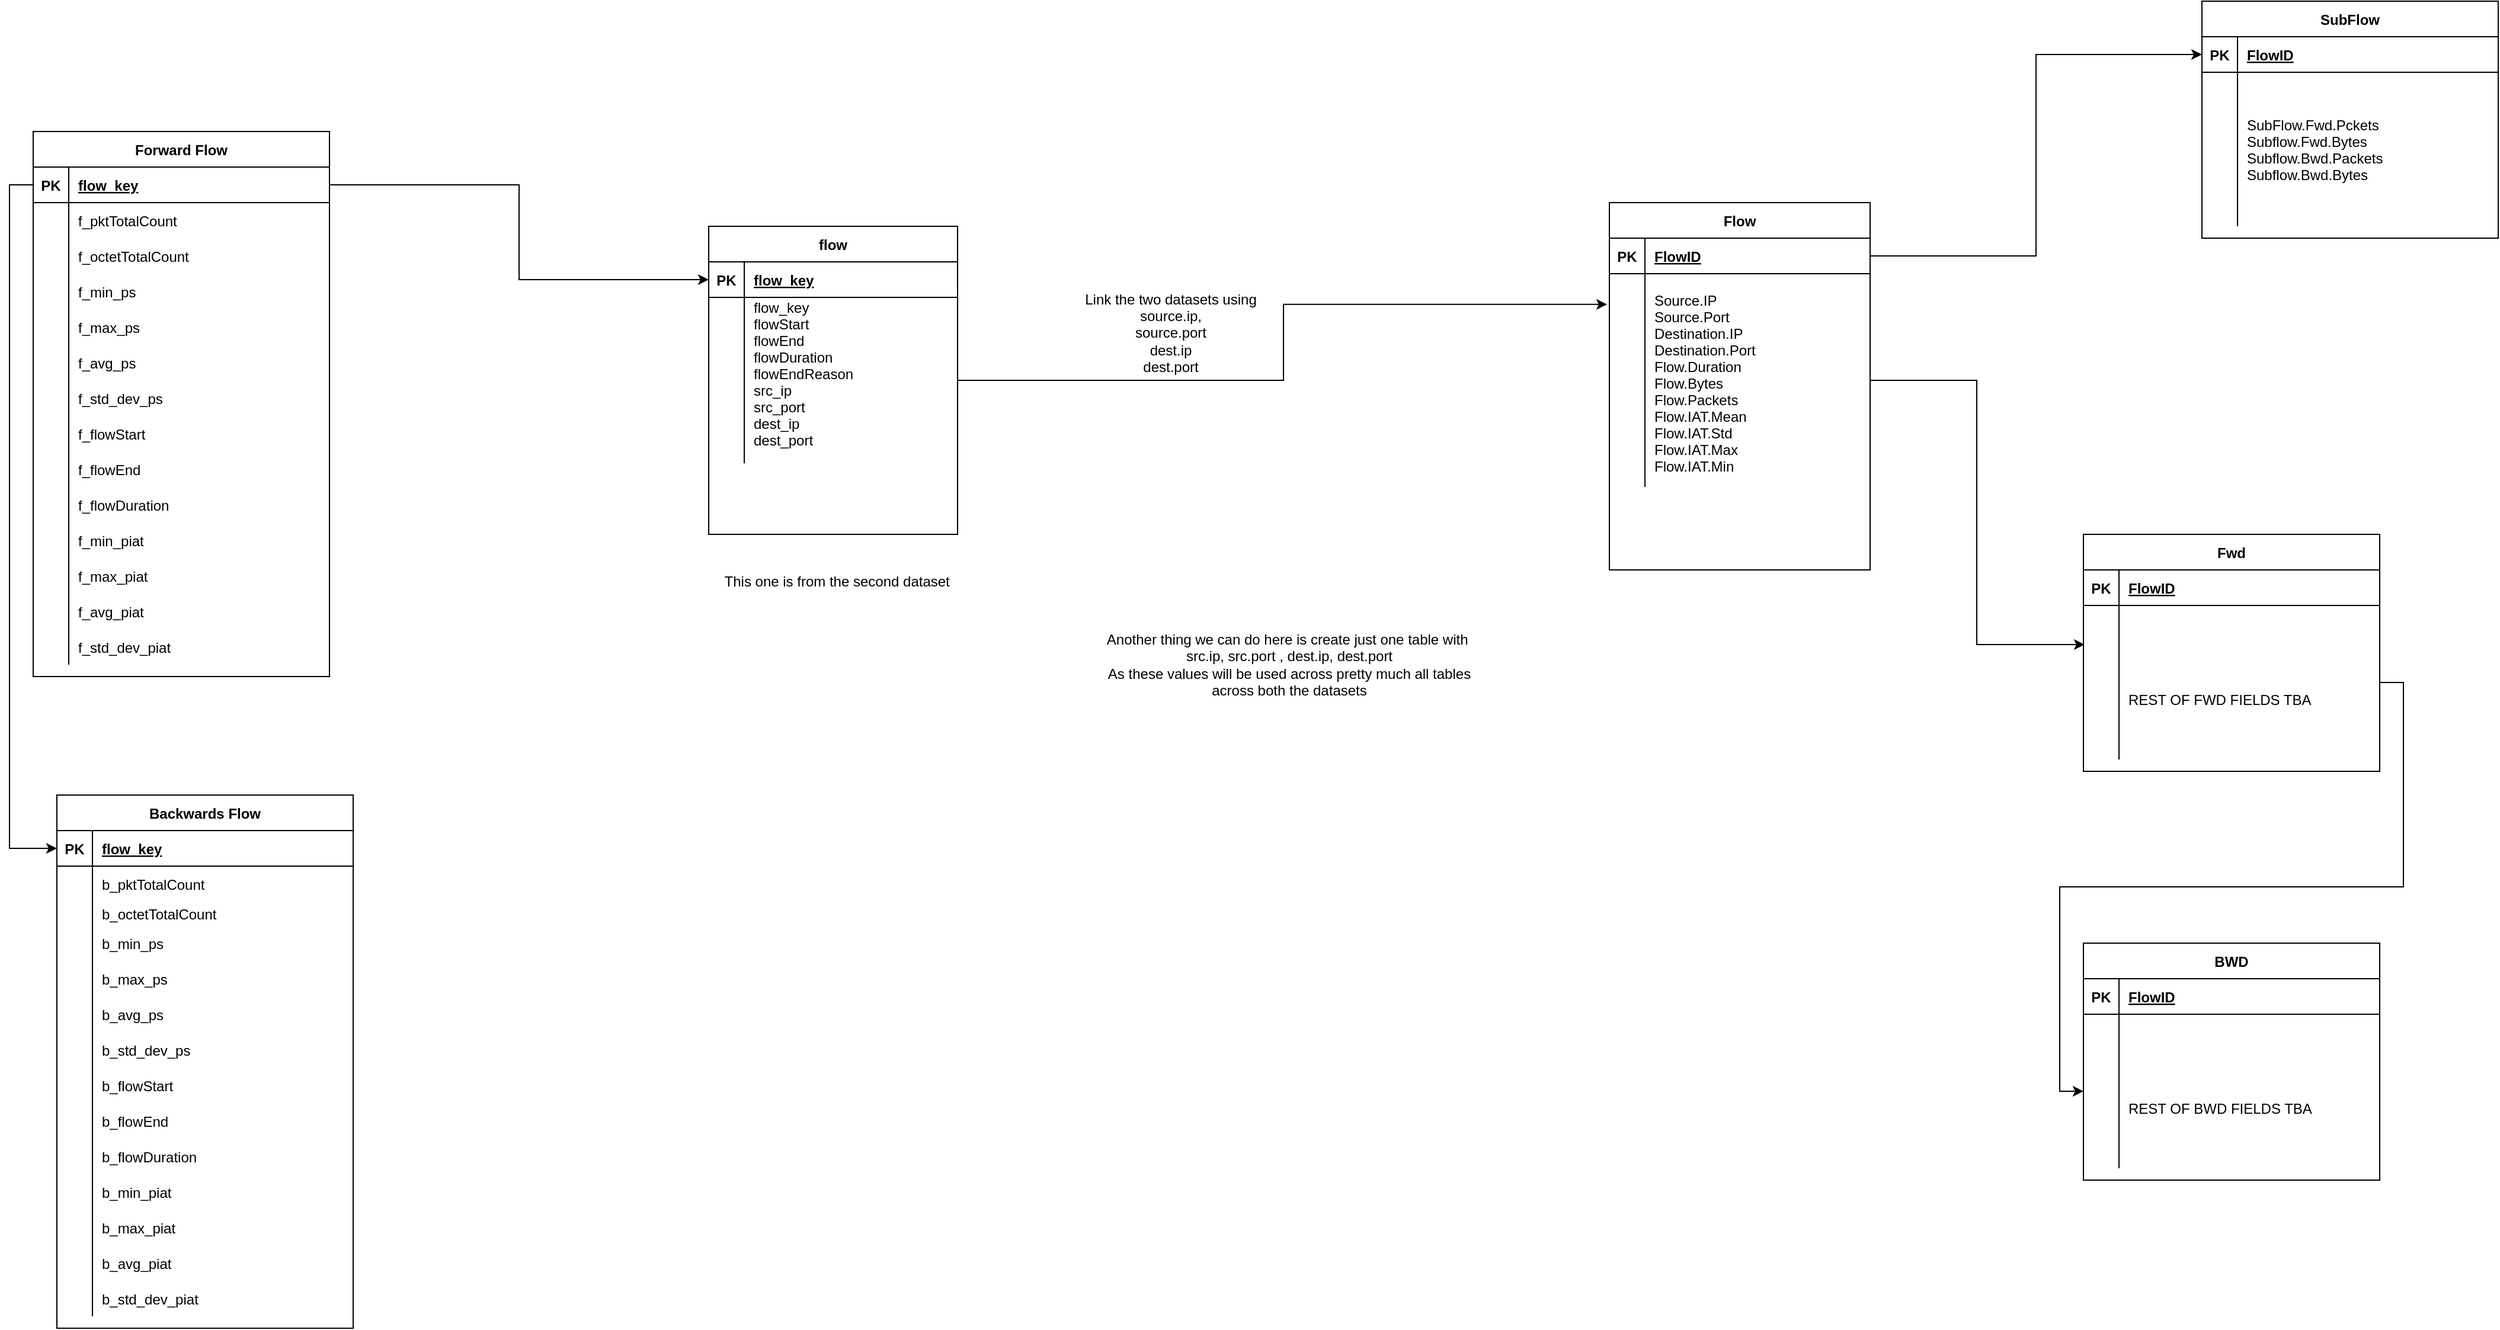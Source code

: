 <mxfile version="14.4.3" type="device"><diagram id="R2lEEEUBdFMjLlhIrx00" name="Page-1"><mxGraphModel dx="1426" dy="814" grid="1" gridSize="10" guides="1" tooltips="1" connect="1" arrows="1" fold="1" page="1" pageScale="1" pageWidth="4000" pageHeight="4000" math="0" shadow="0" extFonts="Permanent Marker^https://fonts.googleapis.com/css?family=Permanent+Marker"><root><mxCell id="0"/><mxCell id="1" parent="0"/><mxCell id="C-vyLk0tnHw3VtMMgP7b-23" value="Flow" style="shape=table;startSize=30;container=1;collapsible=1;childLayout=tableLayout;fixedRows=1;rowLines=0;fontStyle=1;align=center;resizeLast=1;" parent="1" vertex="1"><mxGeometry x="1690" y="1240" width="220" height="310" as="geometry"/></mxCell><mxCell id="C-vyLk0tnHw3VtMMgP7b-24" value="" style="shape=partialRectangle;collapsible=0;dropTarget=0;pointerEvents=0;fillColor=none;points=[[0,0.5],[1,0.5]];portConstraint=eastwest;top=0;left=0;right=0;bottom=1;" parent="C-vyLk0tnHw3VtMMgP7b-23" vertex="1"><mxGeometry y="30" width="220" height="30" as="geometry"/></mxCell><mxCell id="C-vyLk0tnHw3VtMMgP7b-25" value="PK" style="shape=partialRectangle;overflow=hidden;connectable=0;fillColor=none;top=0;left=0;bottom=0;right=0;fontStyle=1;" parent="C-vyLk0tnHw3VtMMgP7b-24" vertex="1"><mxGeometry width="30" height="30" as="geometry"/></mxCell><mxCell id="C-vyLk0tnHw3VtMMgP7b-26" value="FlowID" style="shape=partialRectangle;overflow=hidden;connectable=0;fillColor=none;top=0;left=0;bottom=0;right=0;align=left;spacingLeft=6;fontStyle=5;" parent="C-vyLk0tnHw3VtMMgP7b-24" vertex="1"><mxGeometry x="30" width="190" height="30" as="geometry"/></mxCell><mxCell id="C-vyLk0tnHw3VtMMgP7b-27" value="" style="shape=partialRectangle;collapsible=0;dropTarget=0;pointerEvents=0;fillColor=none;points=[[0,0.5],[1,0.5]];portConstraint=eastwest;top=0;left=0;right=0;bottom=0;" parent="C-vyLk0tnHw3VtMMgP7b-23" vertex="1"><mxGeometry y="60" width="220" height="180" as="geometry"/></mxCell><mxCell id="C-vyLk0tnHw3VtMMgP7b-28" value="" style="shape=partialRectangle;overflow=hidden;connectable=0;fillColor=none;top=0;left=0;bottom=0;right=0;" parent="C-vyLk0tnHw3VtMMgP7b-27" vertex="1"><mxGeometry width="30" height="180" as="geometry"/></mxCell><mxCell id="C-vyLk0tnHw3VtMMgP7b-29" value="&#10;Source.IP&#10;Source.Port&#10;Destination.IP&#10;Destination.Port&#10;Flow.Duration&#10;Flow.Bytes&#10;Flow.Packets&#10;Flow.IAT.Mean&#10;Flow.IAT.Std&#10;Flow.IAT.Max&#10;Flow.IAT.Min&#10;" style="shape=partialRectangle;overflow=hidden;connectable=0;fillColor=none;top=0;left=0;bottom=0;right=0;align=left;spacingLeft=6;" parent="C-vyLk0tnHw3VtMMgP7b-27" vertex="1"><mxGeometry x="30" width="190" height="180" as="geometry"/></mxCell><mxCell id="gjGM0tk5gOqs17T4WNx2-1" value="SubFlow" style="shape=table;startSize=30;container=1;collapsible=1;childLayout=tableLayout;fixedRows=1;rowLines=0;fontStyle=1;align=center;resizeLast=1;" vertex="1" parent="1"><mxGeometry x="2190" y="1070" width="250" height="200" as="geometry"/></mxCell><mxCell id="gjGM0tk5gOqs17T4WNx2-2" value="" style="shape=partialRectangle;collapsible=0;dropTarget=0;pointerEvents=0;fillColor=none;points=[[0,0.5],[1,0.5]];portConstraint=eastwest;top=0;left=0;right=0;bottom=1;" vertex="1" parent="gjGM0tk5gOqs17T4WNx2-1"><mxGeometry y="30" width="250" height="30" as="geometry"/></mxCell><mxCell id="gjGM0tk5gOqs17T4WNx2-3" value="PK" style="shape=partialRectangle;overflow=hidden;connectable=0;fillColor=none;top=0;left=0;bottom=0;right=0;fontStyle=1;" vertex="1" parent="gjGM0tk5gOqs17T4WNx2-2"><mxGeometry width="30" height="30" as="geometry"/></mxCell><mxCell id="gjGM0tk5gOqs17T4WNx2-4" value="FlowID" style="shape=partialRectangle;overflow=hidden;connectable=0;fillColor=none;top=0;left=0;bottom=0;right=0;align=left;spacingLeft=6;fontStyle=5;" vertex="1" parent="gjGM0tk5gOqs17T4WNx2-2"><mxGeometry x="30" width="220" height="30" as="geometry"/></mxCell><mxCell id="gjGM0tk5gOqs17T4WNx2-5" value="" style="shape=partialRectangle;collapsible=0;dropTarget=0;pointerEvents=0;fillColor=none;points=[[0,0.5],[1,0.5]];portConstraint=eastwest;top=0;left=0;right=0;bottom=0;" vertex="1" parent="gjGM0tk5gOqs17T4WNx2-1"><mxGeometry y="60" width="250" height="130" as="geometry"/></mxCell><mxCell id="gjGM0tk5gOqs17T4WNx2-6" value="" style="shape=partialRectangle;overflow=hidden;connectable=0;fillColor=none;top=0;left=0;bottom=0;right=0;" vertex="1" parent="gjGM0tk5gOqs17T4WNx2-5"><mxGeometry width="30" height="130" as="geometry"/></mxCell><mxCell id="gjGM0tk5gOqs17T4WNx2-7" value="SubFlow.Fwd.Pckets&#10;Subflow.Fwd.Bytes&#10;Subflow.Bwd.Packets&#10;Subflow.Bwd.Bytes" style="shape=partialRectangle;overflow=hidden;connectable=0;fillColor=none;top=0;left=0;bottom=0;right=0;align=left;spacingLeft=6;" vertex="1" parent="gjGM0tk5gOqs17T4WNx2-5"><mxGeometry x="30" width="220" height="130" as="geometry"/></mxCell><mxCell id="gjGM0tk5gOqs17T4WNx2-8" style="edgeStyle=orthogonalEdgeStyle;rounded=0;orthogonalLoop=1;jettySize=auto;html=1;entryX=0;entryY=0.5;entryDx=0;entryDy=0;" edge="1" parent="1" source="C-vyLk0tnHw3VtMMgP7b-24" target="gjGM0tk5gOqs17T4WNx2-2"><mxGeometry relative="1" as="geometry"/></mxCell><mxCell id="gjGM0tk5gOqs17T4WNx2-9" value="Fwd" style="shape=table;startSize=30;container=1;collapsible=1;childLayout=tableLayout;fixedRows=1;rowLines=0;fontStyle=1;align=center;resizeLast=1;" vertex="1" parent="1"><mxGeometry x="2090" y="1520" width="250" height="200" as="geometry"/></mxCell><mxCell id="gjGM0tk5gOqs17T4WNx2-10" value="" style="shape=partialRectangle;collapsible=0;dropTarget=0;pointerEvents=0;fillColor=none;points=[[0,0.5],[1,0.5]];portConstraint=eastwest;top=0;left=0;right=0;bottom=1;" vertex="1" parent="gjGM0tk5gOqs17T4WNx2-9"><mxGeometry y="30" width="250" height="30" as="geometry"/></mxCell><mxCell id="gjGM0tk5gOqs17T4WNx2-11" value="PK" style="shape=partialRectangle;overflow=hidden;connectable=0;fillColor=none;top=0;left=0;bottom=0;right=0;fontStyle=1;" vertex="1" parent="gjGM0tk5gOqs17T4WNx2-10"><mxGeometry width="30" height="30" as="geometry"/></mxCell><mxCell id="gjGM0tk5gOqs17T4WNx2-12" value="FlowID" style="shape=partialRectangle;overflow=hidden;connectable=0;fillColor=none;top=0;left=0;bottom=0;right=0;align=left;spacingLeft=6;fontStyle=5;" vertex="1" parent="gjGM0tk5gOqs17T4WNx2-10"><mxGeometry x="30" width="220" height="30" as="geometry"/></mxCell><mxCell id="gjGM0tk5gOqs17T4WNx2-13" value="" style="shape=partialRectangle;collapsible=0;dropTarget=0;pointerEvents=0;fillColor=none;points=[[0,0.5],[1,0.5]];portConstraint=eastwest;top=0;left=0;right=0;bottom=0;" vertex="1" parent="gjGM0tk5gOqs17T4WNx2-9"><mxGeometry y="60" width="250" height="130" as="geometry"/></mxCell><mxCell id="gjGM0tk5gOqs17T4WNx2-14" value="" style="shape=partialRectangle;overflow=hidden;connectable=0;fillColor=none;top=0;left=0;bottom=0;right=0;" vertex="1" parent="gjGM0tk5gOqs17T4WNx2-13"><mxGeometry width="30" height="130" as="geometry"/></mxCell><mxCell id="gjGM0tk5gOqs17T4WNx2-15" value="&#10;&#10;REST OF FWD FIELDS TBA" style="shape=partialRectangle;overflow=hidden;connectable=0;fillColor=none;top=0;left=0;bottom=0;right=0;align=left;spacingLeft=6;" vertex="1" parent="gjGM0tk5gOqs17T4WNx2-13"><mxGeometry x="30" width="220" height="130" as="geometry"/></mxCell><mxCell id="gjGM0tk5gOqs17T4WNx2-16" style="edgeStyle=orthogonalEdgeStyle;rounded=0;orthogonalLoop=1;jettySize=auto;html=1;exitX=1;exitY=0.5;exitDx=0;exitDy=0;entryX=0.004;entryY=0.254;entryDx=0;entryDy=0;entryPerimeter=0;" edge="1" parent="1" source="C-vyLk0tnHw3VtMMgP7b-27" target="gjGM0tk5gOqs17T4WNx2-13"><mxGeometry relative="1" as="geometry"/></mxCell><mxCell id="gjGM0tk5gOqs17T4WNx2-17" value="BWD" style="shape=table;startSize=30;container=1;collapsible=1;childLayout=tableLayout;fixedRows=1;rowLines=0;fontStyle=1;align=center;resizeLast=1;" vertex="1" parent="1"><mxGeometry x="2090" y="1865" width="250" height="200" as="geometry"/></mxCell><mxCell id="gjGM0tk5gOqs17T4WNx2-18" value="" style="shape=partialRectangle;collapsible=0;dropTarget=0;pointerEvents=0;fillColor=none;points=[[0,0.5],[1,0.5]];portConstraint=eastwest;top=0;left=0;right=0;bottom=1;" vertex="1" parent="gjGM0tk5gOqs17T4WNx2-17"><mxGeometry y="30" width="250" height="30" as="geometry"/></mxCell><mxCell id="gjGM0tk5gOqs17T4WNx2-19" value="PK" style="shape=partialRectangle;overflow=hidden;connectable=0;fillColor=none;top=0;left=0;bottom=0;right=0;fontStyle=1;" vertex="1" parent="gjGM0tk5gOqs17T4WNx2-18"><mxGeometry width="30" height="30" as="geometry"/></mxCell><mxCell id="gjGM0tk5gOqs17T4WNx2-20" value="FlowID" style="shape=partialRectangle;overflow=hidden;connectable=0;fillColor=none;top=0;left=0;bottom=0;right=0;align=left;spacingLeft=6;fontStyle=5;" vertex="1" parent="gjGM0tk5gOqs17T4WNx2-18"><mxGeometry x="30" width="220" height="30" as="geometry"/></mxCell><mxCell id="gjGM0tk5gOqs17T4WNx2-21" value="" style="shape=partialRectangle;collapsible=0;dropTarget=0;pointerEvents=0;fillColor=none;points=[[0,0.5],[1,0.5]];portConstraint=eastwest;top=0;left=0;right=0;bottom=0;" vertex="1" parent="gjGM0tk5gOqs17T4WNx2-17"><mxGeometry y="60" width="250" height="130" as="geometry"/></mxCell><mxCell id="gjGM0tk5gOqs17T4WNx2-22" value="" style="shape=partialRectangle;overflow=hidden;connectable=0;fillColor=none;top=0;left=0;bottom=0;right=0;" vertex="1" parent="gjGM0tk5gOqs17T4WNx2-21"><mxGeometry width="30" height="130" as="geometry"/></mxCell><mxCell id="gjGM0tk5gOqs17T4WNx2-23" value="&#10;&#10;REST OF BWD FIELDS TBA" style="shape=partialRectangle;overflow=hidden;connectable=0;fillColor=none;top=0;left=0;bottom=0;right=0;align=left;spacingLeft=6;" vertex="1" parent="gjGM0tk5gOqs17T4WNx2-21"><mxGeometry x="30" width="220" height="130" as="geometry"/></mxCell><mxCell id="gjGM0tk5gOqs17T4WNx2-24" style="edgeStyle=orthogonalEdgeStyle;rounded=0;orthogonalLoop=1;jettySize=auto;html=1;exitX=1;exitY=0.5;exitDx=0;exitDy=0;entryX=0;entryY=0.5;entryDx=0;entryDy=0;" edge="1" parent="1" source="gjGM0tk5gOqs17T4WNx2-13" target="gjGM0tk5gOqs17T4WNx2-21"><mxGeometry relative="1" as="geometry"/></mxCell><mxCell id="gjGM0tk5gOqs17T4WNx2-25" value="flow" style="shape=table;startSize=30;container=1;collapsible=1;childLayout=tableLayout;fixedRows=1;rowLines=0;fontStyle=1;align=center;resizeLast=1;" vertex="1" parent="1"><mxGeometry x="930" y="1260" width="210" height="260" as="geometry"/></mxCell><mxCell id="gjGM0tk5gOqs17T4WNx2-26" value="" style="shape=partialRectangle;collapsible=0;dropTarget=0;pointerEvents=0;fillColor=none;top=0;left=0;bottom=1;right=0;points=[[0,0.5],[1,0.5]];portConstraint=eastwest;" vertex="1" parent="gjGM0tk5gOqs17T4WNx2-25"><mxGeometry y="30" width="210" height="30" as="geometry"/></mxCell><mxCell id="gjGM0tk5gOqs17T4WNx2-27" value="PK" style="shape=partialRectangle;connectable=0;fillColor=none;top=0;left=0;bottom=0;right=0;fontStyle=1;overflow=hidden;" vertex="1" parent="gjGM0tk5gOqs17T4WNx2-26"><mxGeometry width="30" height="30" as="geometry"/></mxCell><mxCell id="gjGM0tk5gOqs17T4WNx2-28" value="flow_key" style="shape=partialRectangle;connectable=0;fillColor=none;top=0;left=0;bottom=0;right=0;align=left;spacingLeft=6;fontStyle=5;overflow=hidden;" vertex="1" parent="gjGM0tk5gOqs17T4WNx2-26"><mxGeometry x="30" width="180" height="30" as="geometry"/></mxCell><mxCell id="gjGM0tk5gOqs17T4WNx2-29" value="" style="shape=partialRectangle;collapsible=0;dropTarget=0;pointerEvents=0;fillColor=none;top=0;left=0;bottom=0;right=0;points=[[0,0.5],[1,0.5]];portConstraint=eastwest;" vertex="1" parent="gjGM0tk5gOqs17T4WNx2-25"><mxGeometry y="60" width="210" height="140" as="geometry"/></mxCell><mxCell id="gjGM0tk5gOqs17T4WNx2-30" value="" style="shape=partialRectangle;connectable=0;fillColor=none;top=0;left=0;bottom=0;right=0;editable=1;overflow=hidden;" vertex="1" parent="gjGM0tk5gOqs17T4WNx2-29"><mxGeometry width="30" height="140" as="geometry"/></mxCell><mxCell id="gjGM0tk5gOqs17T4WNx2-31" value="flow_key&#10;flowStart&#10;flowEnd&#10;flowDuration&#10;flowEndReason&#10;src_ip&#10;src_port&#10;dest_ip&#10;dest_port&#10;" style="shape=partialRectangle;connectable=0;fillColor=none;top=0;left=0;bottom=0;right=0;align=left;spacingLeft=6;overflow=hidden;" vertex="1" parent="gjGM0tk5gOqs17T4WNx2-29"><mxGeometry x="30" width="180" height="140" as="geometry"/></mxCell><mxCell id="gjGM0tk5gOqs17T4WNx2-44" value="This one is from the second dataset&amp;nbsp;" style="text;html=1;strokeColor=none;fillColor=none;align=center;verticalAlign=middle;whiteSpace=wrap;rounded=0;" vertex="1" parent="1"><mxGeometry x="940" y="1550" width="200" height="20" as="geometry"/></mxCell><mxCell id="gjGM0tk5gOqs17T4WNx2-46" style="edgeStyle=orthogonalEdgeStyle;rounded=0;orthogonalLoop=1;jettySize=auto;html=1;exitX=1;exitY=0.5;exitDx=0;exitDy=0;entryX=-0.009;entryY=0.144;entryDx=0;entryDy=0;entryPerimeter=0;" edge="1" parent="1" source="gjGM0tk5gOqs17T4WNx2-29" target="C-vyLk0tnHw3VtMMgP7b-27"><mxGeometry relative="1" as="geometry"/></mxCell><mxCell id="gjGM0tk5gOqs17T4WNx2-47" value="Link the two datasets using source.ip,&lt;br&gt;source.port&lt;br&gt;dest.ip&lt;br&gt;dest.port" style="text;html=1;strokeColor=none;fillColor=none;align=center;verticalAlign=middle;whiteSpace=wrap;rounded=0;" vertex="1" parent="1"><mxGeometry x="1220" y="1290" width="200" height="120" as="geometry"/></mxCell><mxCell id="gjGM0tk5gOqs17T4WNx2-48" value="Forward Flow" style="shape=table;startSize=30;container=1;collapsible=1;childLayout=tableLayout;fixedRows=1;rowLines=0;fontStyle=1;align=center;resizeLast=1;" vertex="1" parent="1"><mxGeometry x="360" y="1180" width="250" height="460" as="geometry"/></mxCell><mxCell id="gjGM0tk5gOqs17T4WNx2-49" value="" style="shape=partialRectangle;collapsible=0;dropTarget=0;pointerEvents=0;fillColor=none;points=[[0,0.5],[1,0.5]];portConstraint=eastwest;top=0;left=0;right=0;bottom=1;" vertex="1" parent="gjGM0tk5gOqs17T4WNx2-48"><mxGeometry y="30" width="250" height="30" as="geometry"/></mxCell><mxCell id="gjGM0tk5gOqs17T4WNx2-50" value="PK" style="shape=partialRectangle;overflow=hidden;connectable=0;fillColor=none;top=0;left=0;bottom=0;right=0;fontStyle=1;" vertex="1" parent="gjGM0tk5gOqs17T4WNx2-49"><mxGeometry width="30" height="30" as="geometry"/></mxCell><mxCell id="gjGM0tk5gOqs17T4WNx2-51" value="flow_key" style="shape=partialRectangle;overflow=hidden;connectable=0;fillColor=none;top=0;left=0;bottom=0;right=0;align=left;spacingLeft=6;fontStyle=5;" vertex="1" parent="gjGM0tk5gOqs17T4WNx2-49"><mxGeometry x="30" width="220" height="30" as="geometry"/></mxCell><mxCell id="gjGM0tk5gOqs17T4WNx2-52" value="" style="shape=partialRectangle;collapsible=0;dropTarget=0;pointerEvents=0;fillColor=none;points=[[0,0.5],[1,0.5]];portConstraint=eastwest;top=0;left=0;right=0;bottom=0;" vertex="1" parent="gjGM0tk5gOqs17T4WNx2-48"><mxGeometry y="60" width="250" height="30" as="geometry"/></mxCell><mxCell id="gjGM0tk5gOqs17T4WNx2-53" value="" style="shape=partialRectangle;overflow=hidden;connectable=0;fillColor=none;top=0;left=0;bottom=0;right=0;" vertex="1" parent="gjGM0tk5gOqs17T4WNx2-52"><mxGeometry width="30" height="30" as="geometry"/></mxCell><mxCell id="gjGM0tk5gOqs17T4WNx2-54" value="f_pktTotalCount" style="shape=partialRectangle;overflow=hidden;connectable=0;fillColor=none;top=0;left=0;bottom=0;right=0;align=left;spacingLeft=6;" vertex="1" parent="gjGM0tk5gOqs17T4WNx2-52"><mxGeometry x="30" width="220" height="30" as="geometry"/></mxCell><mxCell id="gjGM0tk5gOqs17T4WNx2-55" value="" style="shape=partialRectangle;collapsible=0;dropTarget=0;pointerEvents=0;fillColor=none;top=0;left=0;bottom=0;right=0;points=[[0,0.5],[1,0.5]];portConstraint=eastwest;" vertex="1" parent="gjGM0tk5gOqs17T4WNx2-48"><mxGeometry y="90" width="250" height="30" as="geometry"/></mxCell><mxCell id="gjGM0tk5gOqs17T4WNx2-56" value="" style="shape=partialRectangle;connectable=0;fillColor=none;top=0;left=0;bottom=0;right=0;editable=1;overflow=hidden;" vertex="1" parent="gjGM0tk5gOqs17T4WNx2-55"><mxGeometry width="30" height="30" as="geometry"/></mxCell><mxCell id="gjGM0tk5gOqs17T4WNx2-57" value="f_octetTotalCount" style="shape=partialRectangle;connectable=0;fillColor=none;top=0;left=0;bottom=0;right=0;align=left;spacingLeft=6;overflow=hidden;" vertex="1" parent="gjGM0tk5gOqs17T4WNx2-55"><mxGeometry x="30" width="220" height="30" as="geometry"/></mxCell><mxCell id="gjGM0tk5gOqs17T4WNx2-58" value="" style="shape=partialRectangle;collapsible=0;dropTarget=0;pointerEvents=0;fillColor=none;top=0;left=0;bottom=0;right=0;points=[[0,0.5],[1,0.5]];portConstraint=eastwest;" vertex="1" parent="gjGM0tk5gOqs17T4WNx2-48"><mxGeometry y="120" width="250" height="30" as="geometry"/></mxCell><mxCell id="gjGM0tk5gOqs17T4WNx2-59" value="" style="shape=partialRectangle;connectable=0;fillColor=none;top=0;left=0;bottom=0;right=0;editable=1;overflow=hidden;" vertex="1" parent="gjGM0tk5gOqs17T4WNx2-58"><mxGeometry width="30" height="30" as="geometry"/></mxCell><mxCell id="gjGM0tk5gOqs17T4WNx2-60" value="f_min_ps" style="shape=partialRectangle;connectable=0;fillColor=none;top=0;left=0;bottom=0;right=0;align=left;spacingLeft=6;overflow=hidden;" vertex="1" parent="gjGM0tk5gOqs17T4WNx2-58"><mxGeometry x="30" width="220" height="30" as="geometry"/></mxCell><mxCell id="gjGM0tk5gOqs17T4WNx2-61" value="" style="shape=partialRectangle;collapsible=0;dropTarget=0;pointerEvents=0;fillColor=none;top=0;left=0;bottom=0;right=0;points=[[0,0.5],[1,0.5]];portConstraint=eastwest;" vertex="1" parent="gjGM0tk5gOqs17T4WNx2-48"><mxGeometry y="150" width="250" height="30" as="geometry"/></mxCell><mxCell id="gjGM0tk5gOqs17T4WNx2-62" value="" style="shape=partialRectangle;connectable=0;fillColor=none;top=0;left=0;bottom=0;right=0;editable=1;overflow=hidden;" vertex="1" parent="gjGM0tk5gOqs17T4WNx2-61"><mxGeometry width="30" height="30" as="geometry"/></mxCell><mxCell id="gjGM0tk5gOqs17T4WNx2-63" value="f_max_ps" style="shape=partialRectangle;connectable=0;fillColor=none;top=0;left=0;bottom=0;right=0;align=left;spacingLeft=6;overflow=hidden;" vertex="1" parent="gjGM0tk5gOqs17T4WNx2-61"><mxGeometry x="30" width="220" height="30" as="geometry"/></mxCell><mxCell id="gjGM0tk5gOqs17T4WNx2-64" value="" style="shape=partialRectangle;collapsible=0;dropTarget=0;pointerEvents=0;fillColor=none;top=0;left=0;bottom=0;right=0;points=[[0,0.5],[1,0.5]];portConstraint=eastwest;" vertex="1" parent="gjGM0tk5gOqs17T4WNx2-48"><mxGeometry y="180" width="250" height="30" as="geometry"/></mxCell><mxCell id="gjGM0tk5gOqs17T4WNx2-65" value="" style="shape=partialRectangle;connectable=0;fillColor=none;top=0;left=0;bottom=0;right=0;editable=1;overflow=hidden;" vertex="1" parent="gjGM0tk5gOqs17T4WNx2-64"><mxGeometry width="30" height="30" as="geometry"/></mxCell><mxCell id="gjGM0tk5gOqs17T4WNx2-66" value="f_avg_ps" style="shape=partialRectangle;connectable=0;fillColor=none;top=0;left=0;bottom=0;right=0;align=left;spacingLeft=6;overflow=hidden;" vertex="1" parent="gjGM0tk5gOqs17T4WNx2-64"><mxGeometry x="30" width="220" height="30" as="geometry"/></mxCell><mxCell id="gjGM0tk5gOqs17T4WNx2-67" value="" style="shape=partialRectangle;collapsible=0;dropTarget=0;pointerEvents=0;fillColor=none;top=0;left=0;bottom=0;right=0;points=[[0,0.5],[1,0.5]];portConstraint=eastwest;" vertex="1" parent="gjGM0tk5gOqs17T4WNx2-48"><mxGeometry y="210" width="250" height="30" as="geometry"/></mxCell><mxCell id="gjGM0tk5gOqs17T4WNx2-68" value="" style="shape=partialRectangle;connectable=0;fillColor=none;top=0;left=0;bottom=0;right=0;editable=1;overflow=hidden;" vertex="1" parent="gjGM0tk5gOqs17T4WNx2-67"><mxGeometry width="30" height="30" as="geometry"/></mxCell><mxCell id="gjGM0tk5gOqs17T4WNx2-69" value="f_std_dev_ps" style="shape=partialRectangle;connectable=0;fillColor=none;top=0;left=0;bottom=0;right=0;align=left;spacingLeft=6;overflow=hidden;" vertex="1" parent="gjGM0tk5gOqs17T4WNx2-67"><mxGeometry x="30" width="220" height="30" as="geometry"/></mxCell><mxCell id="gjGM0tk5gOqs17T4WNx2-70" value="" style="shape=partialRectangle;collapsible=0;dropTarget=0;pointerEvents=0;fillColor=none;top=0;left=0;bottom=0;right=0;points=[[0,0.5],[1,0.5]];portConstraint=eastwest;" vertex="1" parent="gjGM0tk5gOqs17T4WNx2-48"><mxGeometry y="240" width="250" height="30" as="geometry"/></mxCell><mxCell id="gjGM0tk5gOqs17T4WNx2-71" value="" style="shape=partialRectangle;connectable=0;fillColor=none;top=0;left=0;bottom=0;right=0;editable=1;overflow=hidden;" vertex="1" parent="gjGM0tk5gOqs17T4WNx2-70"><mxGeometry width="30" height="30" as="geometry"/></mxCell><mxCell id="gjGM0tk5gOqs17T4WNx2-72" value="f_flowStart" style="shape=partialRectangle;connectable=0;fillColor=none;top=0;left=0;bottom=0;right=0;align=left;spacingLeft=6;overflow=hidden;" vertex="1" parent="gjGM0tk5gOqs17T4WNx2-70"><mxGeometry x="30" width="220" height="30" as="geometry"/></mxCell><mxCell id="gjGM0tk5gOqs17T4WNx2-73" value="" style="shape=partialRectangle;collapsible=0;dropTarget=0;pointerEvents=0;fillColor=none;top=0;left=0;bottom=0;right=0;points=[[0,0.5],[1,0.5]];portConstraint=eastwest;" vertex="1" parent="gjGM0tk5gOqs17T4WNx2-48"><mxGeometry y="270" width="250" height="30" as="geometry"/></mxCell><mxCell id="gjGM0tk5gOqs17T4WNx2-74" value="" style="shape=partialRectangle;connectable=0;fillColor=none;top=0;left=0;bottom=0;right=0;editable=1;overflow=hidden;" vertex="1" parent="gjGM0tk5gOqs17T4WNx2-73"><mxGeometry width="30" height="30" as="geometry"/></mxCell><mxCell id="gjGM0tk5gOqs17T4WNx2-75" value="f_flowEnd" style="shape=partialRectangle;connectable=0;fillColor=none;top=0;left=0;bottom=0;right=0;align=left;spacingLeft=6;overflow=hidden;" vertex="1" parent="gjGM0tk5gOqs17T4WNx2-73"><mxGeometry x="30" width="220" height="30" as="geometry"/></mxCell><mxCell id="gjGM0tk5gOqs17T4WNx2-76" value="" style="shape=partialRectangle;collapsible=0;dropTarget=0;pointerEvents=0;fillColor=none;top=0;left=0;bottom=0;right=0;points=[[0,0.5],[1,0.5]];portConstraint=eastwest;" vertex="1" parent="gjGM0tk5gOqs17T4WNx2-48"><mxGeometry y="300" width="250" height="30" as="geometry"/></mxCell><mxCell id="gjGM0tk5gOqs17T4WNx2-77" value="" style="shape=partialRectangle;connectable=0;fillColor=none;top=0;left=0;bottom=0;right=0;editable=1;overflow=hidden;" vertex="1" parent="gjGM0tk5gOqs17T4WNx2-76"><mxGeometry width="30" height="30" as="geometry"/></mxCell><mxCell id="gjGM0tk5gOqs17T4WNx2-78" value="f_flowDuration" style="shape=partialRectangle;connectable=0;fillColor=none;top=0;left=0;bottom=0;right=0;align=left;spacingLeft=6;overflow=hidden;" vertex="1" parent="gjGM0tk5gOqs17T4WNx2-76"><mxGeometry x="30" width="220" height="30" as="geometry"/></mxCell><mxCell id="gjGM0tk5gOqs17T4WNx2-79" value="" style="shape=partialRectangle;collapsible=0;dropTarget=0;pointerEvents=0;fillColor=none;top=0;left=0;bottom=0;right=0;points=[[0,0.5],[1,0.5]];portConstraint=eastwest;" vertex="1" parent="gjGM0tk5gOqs17T4WNx2-48"><mxGeometry y="330" width="250" height="30" as="geometry"/></mxCell><mxCell id="gjGM0tk5gOqs17T4WNx2-80" value="" style="shape=partialRectangle;connectable=0;fillColor=none;top=0;left=0;bottom=0;right=0;editable=1;overflow=hidden;" vertex="1" parent="gjGM0tk5gOqs17T4WNx2-79"><mxGeometry width="30" height="30" as="geometry"/></mxCell><mxCell id="gjGM0tk5gOqs17T4WNx2-81" value="f_min_piat" style="shape=partialRectangle;connectable=0;fillColor=none;top=0;left=0;bottom=0;right=0;align=left;spacingLeft=6;overflow=hidden;" vertex="1" parent="gjGM0tk5gOqs17T4WNx2-79"><mxGeometry x="30" width="220" height="30" as="geometry"/></mxCell><mxCell id="gjGM0tk5gOqs17T4WNx2-82" value="" style="shape=partialRectangle;collapsible=0;dropTarget=0;pointerEvents=0;fillColor=none;top=0;left=0;bottom=0;right=0;points=[[0,0.5],[1,0.5]];portConstraint=eastwest;" vertex="1" parent="gjGM0tk5gOqs17T4WNx2-48"><mxGeometry y="360" width="250" height="30" as="geometry"/></mxCell><mxCell id="gjGM0tk5gOqs17T4WNx2-83" value="" style="shape=partialRectangle;connectable=0;fillColor=none;top=0;left=0;bottom=0;right=0;editable=1;overflow=hidden;" vertex="1" parent="gjGM0tk5gOqs17T4WNx2-82"><mxGeometry width="30" height="30" as="geometry"/></mxCell><mxCell id="gjGM0tk5gOqs17T4WNx2-84" value="f_max_piat" style="shape=partialRectangle;connectable=0;fillColor=none;top=0;left=0;bottom=0;right=0;align=left;spacingLeft=6;overflow=hidden;" vertex="1" parent="gjGM0tk5gOqs17T4WNx2-82"><mxGeometry x="30" width="220" height="30" as="geometry"/></mxCell><mxCell id="gjGM0tk5gOqs17T4WNx2-85" value="" style="shape=partialRectangle;collapsible=0;dropTarget=0;pointerEvents=0;fillColor=none;top=0;left=0;bottom=0;right=0;points=[[0,0.5],[1,0.5]];portConstraint=eastwest;" vertex="1" parent="gjGM0tk5gOqs17T4WNx2-48"><mxGeometry y="390" width="250" height="30" as="geometry"/></mxCell><mxCell id="gjGM0tk5gOqs17T4WNx2-86" value="" style="shape=partialRectangle;connectable=0;fillColor=none;top=0;left=0;bottom=0;right=0;editable=1;overflow=hidden;" vertex="1" parent="gjGM0tk5gOqs17T4WNx2-85"><mxGeometry width="30" height="30" as="geometry"/></mxCell><mxCell id="gjGM0tk5gOqs17T4WNx2-87" value="f_avg_piat" style="shape=partialRectangle;connectable=0;fillColor=none;top=0;left=0;bottom=0;right=0;align=left;spacingLeft=6;overflow=hidden;" vertex="1" parent="gjGM0tk5gOqs17T4WNx2-85"><mxGeometry x="30" width="220" height="30" as="geometry"/></mxCell><mxCell id="gjGM0tk5gOqs17T4WNx2-88" value="" style="shape=partialRectangle;collapsible=0;dropTarget=0;pointerEvents=0;fillColor=none;top=0;left=0;bottom=0;right=0;points=[[0,0.5],[1,0.5]];portConstraint=eastwest;" vertex="1" parent="gjGM0tk5gOqs17T4WNx2-48"><mxGeometry y="420" width="250" height="30" as="geometry"/></mxCell><mxCell id="gjGM0tk5gOqs17T4WNx2-89" value="" style="shape=partialRectangle;connectable=0;fillColor=none;top=0;left=0;bottom=0;right=0;editable=1;overflow=hidden;" vertex="1" parent="gjGM0tk5gOqs17T4WNx2-88"><mxGeometry width="30" height="30" as="geometry"/></mxCell><mxCell id="gjGM0tk5gOqs17T4WNx2-90" value="f_std_dev_piat" style="shape=partialRectangle;connectable=0;fillColor=none;top=0;left=0;bottom=0;right=0;align=left;spacingLeft=6;overflow=hidden;" vertex="1" parent="gjGM0tk5gOqs17T4WNx2-88"><mxGeometry x="30" width="220" height="30" as="geometry"/></mxCell><mxCell id="gjGM0tk5gOqs17T4WNx2-91" style="edgeStyle=orthogonalEdgeStyle;rounded=0;orthogonalLoop=1;jettySize=auto;html=1;exitX=1;exitY=0.5;exitDx=0;exitDy=0;entryX=0;entryY=0.5;entryDx=0;entryDy=0;" edge="1" parent="1" source="gjGM0tk5gOqs17T4WNx2-49" target="gjGM0tk5gOqs17T4WNx2-26"><mxGeometry relative="1" as="geometry"/></mxCell><mxCell id="gjGM0tk5gOqs17T4WNx2-92" value="Another thing we can do here is create just one table with&amp;nbsp;&lt;br&gt;src.ip, src.port , dest.ip, dest.port&lt;br&gt;As these values will be used across pretty much all tables&lt;br&gt;across both the datasets" style="text;html=1;strokeColor=none;fillColor=none;align=center;verticalAlign=middle;whiteSpace=wrap;rounded=0;" vertex="1" parent="1"><mxGeometry x="1190" y="1510" width="460" height="240" as="geometry"/></mxCell><mxCell id="gjGM0tk5gOqs17T4WNx2-94" value="Backwards Flow" style="shape=table;startSize=30;container=1;collapsible=1;childLayout=tableLayout;fixedRows=1;rowLines=0;fontStyle=1;align=center;resizeLast=1;" vertex="1" parent="1"><mxGeometry x="380" y="1740" width="250" height="450" as="geometry"/></mxCell><mxCell id="gjGM0tk5gOqs17T4WNx2-95" value="" style="shape=partialRectangle;collapsible=0;dropTarget=0;pointerEvents=0;fillColor=none;points=[[0,0.5],[1,0.5]];portConstraint=eastwest;top=0;left=0;right=0;bottom=1;" vertex="1" parent="gjGM0tk5gOqs17T4WNx2-94"><mxGeometry y="30" width="250" height="30" as="geometry"/></mxCell><mxCell id="gjGM0tk5gOqs17T4WNx2-96" value="PK" style="shape=partialRectangle;overflow=hidden;connectable=0;fillColor=none;top=0;left=0;bottom=0;right=0;fontStyle=1;" vertex="1" parent="gjGM0tk5gOqs17T4WNx2-95"><mxGeometry width="30" height="30" as="geometry"/></mxCell><mxCell id="gjGM0tk5gOqs17T4WNx2-97" value="flow_key" style="shape=partialRectangle;overflow=hidden;connectable=0;fillColor=none;top=0;left=0;bottom=0;right=0;align=left;spacingLeft=6;fontStyle=5;" vertex="1" parent="gjGM0tk5gOqs17T4WNx2-95"><mxGeometry x="30" width="220" height="30" as="geometry"/></mxCell><mxCell id="gjGM0tk5gOqs17T4WNx2-98" value="" style="shape=partialRectangle;collapsible=0;dropTarget=0;pointerEvents=0;fillColor=none;points=[[0,0.5],[1,0.5]];portConstraint=eastwest;top=0;left=0;right=0;bottom=0;" vertex="1" parent="gjGM0tk5gOqs17T4WNx2-94"><mxGeometry y="60" width="250" height="30" as="geometry"/></mxCell><mxCell id="gjGM0tk5gOqs17T4WNx2-99" value="" style="shape=partialRectangle;overflow=hidden;connectable=0;fillColor=none;top=0;left=0;bottom=0;right=0;" vertex="1" parent="gjGM0tk5gOqs17T4WNx2-98"><mxGeometry width="30" height="30" as="geometry"/></mxCell><mxCell id="gjGM0tk5gOqs17T4WNx2-100" value="b_pktTotalCount" style="shape=partialRectangle;overflow=hidden;connectable=0;fillColor=none;top=0;left=0;bottom=0;right=0;align=left;spacingLeft=6;" vertex="1" parent="gjGM0tk5gOqs17T4WNx2-98"><mxGeometry x="30" width="220" height="30" as="geometry"/></mxCell><mxCell id="gjGM0tk5gOqs17T4WNx2-101" value="" style="shape=partialRectangle;collapsible=0;dropTarget=0;pointerEvents=0;fillColor=none;top=0;left=0;bottom=0;right=0;points=[[0,0.5],[1,0.5]];portConstraint=eastwest;" vertex="1" parent="gjGM0tk5gOqs17T4WNx2-94"><mxGeometry y="90" width="250" height="20" as="geometry"/></mxCell><mxCell id="gjGM0tk5gOqs17T4WNx2-102" value="" style="shape=partialRectangle;connectable=0;fillColor=none;top=0;left=0;bottom=0;right=0;editable=1;overflow=hidden;" vertex="1" parent="gjGM0tk5gOqs17T4WNx2-101"><mxGeometry width="30" height="20" as="geometry"/></mxCell><mxCell id="gjGM0tk5gOqs17T4WNx2-103" value="b_octetTotalCount" style="shape=partialRectangle;connectable=0;fillColor=none;top=0;left=0;bottom=0;right=0;align=left;spacingLeft=6;overflow=hidden;" vertex="1" parent="gjGM0tk5gOqs17T4WNx2-101"><mxGeometry x="30" width="220" height="20" as="geometry"/></mxCell><mxCell id="gjGM0tk5gOqs17T4WNx2-104" value="" style="shape=partialRectangle;collapsible=0;dropTarget=0;pointerEvents=0;fillColor=none;top=0;left=0;bottom=0;right=0;points=[[0,0.5],[1,0.5]];portConstraint=eastwest;" vertex="1" parent="gjGM0tk5gOqs17T4WNx2-94"><mxGeometry y="110" width="250" height="30" as="geometry"/></mxCell><mxCell id="gjGM0tk5gOqs17T4WNx2-105" value="" style="shape=partialRectangle;connectable=0;fillColor=none;top=0;left=0;bottom=0;right=0;editable=1;overflow=hidden;" vertex="1" parent="gjGM0tk5gOqs17T4WNx2-104"><mxGeometry width="30" height="30" as="geometry"/></mxCell><mxCell id="gjGM0tk5gOqs17T4WNx2-106" value="b_min_ps" style="shape=partialRectangle;connectable=0;fillColor=none;top=0;left=0;bottom=0;right=0;align=left;spacingLeft=6;overflow=hidden;" vertex="1" parent="gjGM0tk5gOqs17T4WNx2-104"><mxGeometry x="30" width="220" height="30" as="geometry"/></mxCell><mxCell id="gjGM0tk5gOqs17T4WNx2-107" value="" style="shape=partialRectangle;collapsible=0;dropTarget=0;pointerEvents=0;fillColor=none;top=0;left=0;bottom=0;right=0;points=[[0,0.5],[1,0.5]];portConstraint=eastwest;" vertex="1" parent="gjGM0tk5gOqs17T4WNx2-94"><mxGeometry y="140" width="250" height="30" as="geometry"/></mxCell><mxCell id="gjGM0tk5gOqs17T4WNx2-108" value="" style="shape=partialRectangle;connectable=0;fillColor=none;top=0;left=0;bottom=0;right=0;editable=1;overflow=hidden;" vertex="1" parent="gjGM0tk5gOqs17T4WNx2-107"><mxGeometry width="30" height="30" as="geometry"/></mxCell><mxCell id="gjGM0tk5gOqs17T4WNx2-109" value="b_max_ps" style="shape=partialRectangle;connectable=0;fillColor=none;top=0;left=0;bottom=0;right=0;align=left;spacingLeft=6;overflow=hidden;" vertex="1" parent="gjGM0tk5gOqs17T4WNx2-107"><mxGeometry x="30" width="220" height="30" as="geometry"/></mxCell><mxCell id="gjGM0tk5gOqs17T4WNx2-110" value="" style="shape=partialRectangle;collapsible=0;dropTarget=0;pointerEvents=0;fillColor=none;top=0;left=0;bottom=0;right=0;points=[[0,0.5],[1,0.5]];portConstraint=eastwest;" vertex="1" parent="gjGM0tk5gOqs17T4WNx2-94"><mxGeometry y="170" width="250" height="30" as="geometry"/></mxCell><mxCell id="gjGM0tk5gOqs17T4WNx2-111" value="" style="shape=partialRectangle;connectable=0;fillColor=none;top=0;left=0;bottom=0;right=0;editable=1;overflow=hidden;" vertex="1" parent="gjGM0tk5gOqs17T4WNx2-110"><mxGeometry width="30" height="30" as="geometry"/></mxCell><mxCell id="gjGM0tk5gOqs17T4WNx2-112" value="b_avg_ps" style="shape=partialRectangle;connectable=0;fillColor=none;top=0;left=0;bottom=0;right=0;align=left;spacingLeft=6;overflow=hidden;" vertex="1" parent="gjGM0tk5gOqs17T4WNx2-110"><mxGeometry x="30" width="220" height="30" as="geometry"/></mxCell><mxCell id="gjGM0tk5gOqs17T4WNx2-113" value="" style="shape=partialRectangle;collapsible=0;dropTarget=0;pointerEvents=0;fillColor=none;top=0;left=0;bottom=0;right=0;points=[[0,0.5],[1,0.5]];portConstraint=eastwest;" vertex="1" parent="gjGM0tk5gOqs17T4WNx2-94"><mxGeometry y="200" width="250" height="30" as="geometry"/></mxCell><mxCell id="gjGM0tk5gOqs17T4WNx2-114" value="" style="shape=partialRectangle;connectable=0;fillColor=none;top=0;left=0;bottom=0;right=0;editable=1;overflow=hidden;" vertex="1" parent="gjGM0tk5gOqs17T4WNx2-113"><mxGeometry width="30" height="30" as="geometry"/></mxCell><mxCell id="gjGM0tk5gOqs17T4WNx2-115" value="b_std_dev_ps" style="shape=partialRectangle;connectable=0;fillColor=none;top=0;left=0;bottom=0;right=0;align=left;spacingLeft=6;overflow=hidden;" vertex="1" parent="gjGM0tk5gOqs17T4WNx2-113"><mxGeometry x="30" width="220" height="30" as="geometry"/></mxCell><mxCell id="gjGM0tk5gOqs17T4WNx2-116" value="" style="shape=partialRectangle;collapsible=0;dropTarget=0;pointerEvents=0;fillColor=none;top=0;left=0;bottom=0;right=0;points=[[0,0.5],[1,0.5]];portConstraint=eastwest;" vertex="1" parent="gjGM0tk5gOqs17T4WNx2-94"><mxGeometry y="230" width="250" height="30" as="geometry"/></mxCell><mxCell id="gjGM0tk5gOqs17T4WNx2-117" value="" style="shape=partialRectangle;connectable=0;fillColor=none;top=0;left=0;bottom=0;right=0;editable=1;overflow=hidden;" vertex="1" parent="gjGM0tk5gOqs17T4WNx2-116"><mxGeometry width="30" height="30" as="geometry"/></mxCell><mxCell id="gjGM0tk5gOqs17T4WNx2-118" value="b_flowStart" style="shape=partialRectangle;connectable=0;fillColor=none;top=0;left=0;bottom=0;right=0;align=left;spacingLeft=6;overflow=hidden;" vertex="1" parent="gjGM0tk5gOqs17T4WNx2-116"><mxGeometry x="30" width="220" height="30" as="geometry"/></mxCell><mxCell id="gjGM0tk5gOqs17T4WNx2-119" value="" style="shape=partialRectangle;collapsible=0;dropTarget=0;pointerEvents=0;fillColor=none;top=0;left=0;bottom=0;right=0;points=[[0,0.5],[1,0.5]];portConstraint=eastwest;" vertex="1" parent="gjGM0tk5gOqs17T4WNx2-94"><mxGeometry y="260" width="250" height="30" as="geometry"/></mxCell><mxCell id="gjGM0tk5gOqs17T4WNx2-120" value="" style="shape=partialRectangle;connectable=0;fillColor=none;top=0;left=0;bottom=0;right=0;editable=1;overflow=hidden;" vertex="1" parent="gjGM0tk5gOqs17T4WNx2-119"><mxGeometry width="30" height="30" as="geometry"/></mxCell><mxCell id="gjGM0tk5gOqs17T4WNx2-121" value="b_flowEnd" style="shape=partialRectangle;connectable=0;fillColor=none;top=0;left=0;bottom=0;right=0;align=left;spacingLeft=6;overflow=hidden;" vertex="1" parent="gjGM0tk5gOqs17T4WNx2-119"><mxGeometry x="30" width="220" height="30" as="geometry"/></mxCell><mxCell id="gjGM0tk5gOqs17T4WNx2-122" value="" style="shape=partialRectangle;collapsible=0;dropTarget=0;pointerEvents=0;fillColor=none;top=0;left=0;bottom=0;right=0;points=[[0,0.5],[1,0.5]];portConstraint=eastwest;" vertex="1" parent="gjGM0tk5gOqs17T4WNx2-94"><mxGeometry y="290" width="250" height="30" as="geometry"/></mxCell><mxCell id="gjGM0tk5gOqs17T4WNx2-123" value="" style="shape=partialRectangle;connectable=0;fillColor=none;top=0;left=0;bottom=0;right=0;editable=1;overflow=hidden;" vertex="1" parent="gjGM0tk5gOqs17T4WNx2-122"><mxGeometry width="30" height="30" as="geometry"/></mxCell><mxCell id="gjGM0tk5gOqs17T4WNx2-124" value="b_flowDuration" style="shape=partialRectangle;connectable=0;fillColor=none;top=0;left=0;bottom=0;right=0;align=left;spacingLeft=6;overflow=hidden;" vertex="1" parent="gjGM0tk5gOqs17T4WNx2-122"><mxGeometry x="30" width="220" height="30" as="geometry"/></mxCell><mxCell id="gjGM0tk5gOqs17T4WNx2-125" value="" style="shape=partialRectangle;collapsible=0;dropTarget=0;pointerEvents=0;fillColor=none;top=0;left=0;bottom=0;right=0;points=[[0,0.5],[1,0.5]];portConstraint=eastwest;" vertex="1" parent="gjGM0tk5gOqs17T4WNx2-94"><mxGeometry y="320" width="250" height="30" as="geometry"/></mxCell><mxCell id="gjGM0tk5gOqs17T4WNx2-126" value="" style="shape=partialRectangle;connectable=0;fillColor=none;top=0;left=0;bottom=0;right=0;editable=1;overflow=hidden;" vertex="1" parent="gjGM0tk5gOqs17T4WNx2-125"><mxGeometry width="30" height="30" as="geometry"/></mxCell><mxCell id="gjGM0tk5gOqs17T4WNx2-127" value="b_min_piat" style="shape=partialRectangle;connectable=0;fillColor=none;top=0;left=0;bottom=0;right=0;align=left;spacingLeft=6;overflow=hidden;" vertex="1" parent="gjGM0tk5gOqs17T4WNx2-125"><mxGeometry x="30" width="220" height="30" as="geometry"/></mxCell><mxCell id="gjGM0tk5gOqs17T4WNx2-128" value="" style="shape=partialRectangle;collapsible=0;dropTarget=0;pointerEvents=0;fillColor=none;top=0;left=0;bottom=0;right=0;points=[[0,0.5],[1,0.5]];portConstraint=eastwest;" vertex="1" parent="gjGM0tk5gOqs17T4WNx2-94"><mxGeometry y="350" width="250" height="30" as="geometry"/></mxCell><mxCell id="gjGM0tk5gOqs17T4WNx2-129" value="" style="shape=partialRectangle;connectable=0;fillColor=none;top=0;left=0;bottom=0;right=0;editable=1;overflow=hidden;" vertex="1" parent="gjGM0tk5gOqs17T4WNx2-128"><mxGeometry width="30" height="30" as="geometry"/></mxCell><mxCell id="gjGM0tk5gOqs17T4WNx2-130" value="b_max_piat" style="shape=partialRectangle;connectable=0;fillColor=none;top=0;left=0;bottom=0;right=0;align=left;spacingLeft=6;overflow=hidden;" vertex="1" parent="gjGM0tk5gOqs17T4WNx2-128"><mxGeometry x="30" width="220" height="30" as="geometry"/></mxCell><mxCell id="gjGM0tk5gOqs17T4WNx2-131" value="" style="shape=partialRectangle;collapsible=0;dropTarget=0;pointerEvents=0;fillColor=none;top=0;left=0;bottom=0;right=0;points=[[0,0.5],[1,0.5]];portConstraint=eastwest;" vertex="1" parent="gjGM0tk5gOqs17T4WNx2-94"><mxGeometry y="380" width="250" height="30" as="geometry"/></mxCell><mxCell id="gjGM0tk5gOqs17T4WNx2-132" value="" style="shape=partialRectangle;connectable=0;fillColor=none;top=0;left=0;bottom=0;right=0;editable=1;overflow=hidden;" vertex="1" parent="gjGM0tk5gOqs17T4WNx2-131"><mxGeometry width="30" height="30" as="geometry"/></mxCell><mxCell id="gjGM0tk5gOqs17T4WNx2-133" value="b_avg_piat" style="shape=partialRectangle;connectable=0;fillColor=none;top=0;left=0;bottom=0;right=0;align=left;spacingLeft=6;overflow=hidden;" vertex="1" parent="gjGM0tk5gOqs17T4WNx2-131"><mxGeometry x="30" width="220" height="30" as="geometry"/></mxCell><mxCell id="gjGM0tk5gOqs17T4WNx2-134" value="" style="shape=partialRectangle;collapsible=0;dropTarget=0;pointerEvents=0;fillColor=none;top=0;left=0;bottom=0;right=0;points=[[0,0.5],[1,0.5]];portConstraint=eastwest;" vertex="1" parent="gjGM0tk5gOqs17T4WNx2-94"><mxGeometry y="410" width="250" height="30" as="geometry"/></mxCell><mxCell id="gjGM0tk5gOqs17T4WNx2-135" value="" style="shape=partialRectangle;connectable=0;fillColor=none;top=0;left=0;bottom=0;right=0;editable=1;overflow=hidden;" vertex="1" parent="gjGM0tk5gOqs17T4WNx2-134"><mxGeometry width="30" height="30" as="geometry"/></mxCell><mxCell id="gjGM0tk5gOqs17T4WNx2-136" value="b_std_dev_piat" style="shape=partialRectangle;connectable=0;fillColor=none;top=0;left=0;bottom=0;right=0;align=left;spacingLeft=6;overflow=hidden;" vertex="1" parent="gjGM0tk5gOqs17T4WNx2-134"><mxGeometry x="30" width="220" height="30" as="geometry"/></mxCell><mxCell id="gjGM0tk5gOqs17T4WNx2-137" style="edgeStyle=orthogonalEdgeStyle;rounded=0;orthogonalLoop=1;jettySize=auto;html=1;exitX=0;exitY=0.5;exitDx=0;exitDy=0;entryX=0;entryY=0.5;entryDx=0;entryDy=0;" edge="1" parent="1" source="gjGM0tk5gOqs17T4WNx2-49" target="gjGM0tk5gOqs17T4WNx2-95"><mxGeometry relative="1" as="geometry"/></mxCell></root></mxGraphModel></diagram></mxfile>